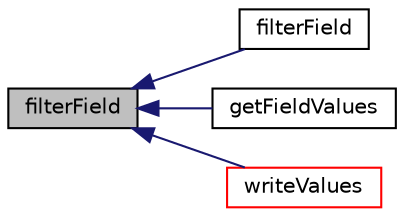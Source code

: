 digraph "filterField"
{
  bgcolor="transparent";
  edge [fontname="Helvetica",fontsize="10",labelfontname="Helvetica",labelfontsize="10"];
  node [fontname="Helvetica",fontsize="10",shape=record];
  rankdir="LR";
  Node1 [label="filterField",height=0.2,width=0.4,color="black", fillcolor="grey75", style="filled", fontcolor="black"];
  Node1 -> Node2 [dir="back",color="midnightblue",fontsize="10",style="solid",fontname="Helvetica"];
  Node2 [label="filterField",height=0.2,width=0.4,color="black",URL="$a00734.html#a47eabf606a27195e0ac119546c8f8cbb"];
  Node1 -> Node3 [dir="back",color="midnightblue",fontsize="10",style="solid",fontname="Helvetica"];
  Node3 [label="getFieldValues",height=0.2,width=0.4,color="black",URL="$a00734.html#a439e3c8a83d96c8c179e39c21f0be0b7"];
  Node1 -> Node4 [dir="back",color="midnightblue",fontsize="10",style="solid",fontname="Helvetica"];
  Node4 [label="writeValues",height=0.2,width=0.4,color="red",URL="$a00734.html#a930c8e90522f733f078680b6ce4994c1",tooltip="Templated helper function to output field values. "];
}
